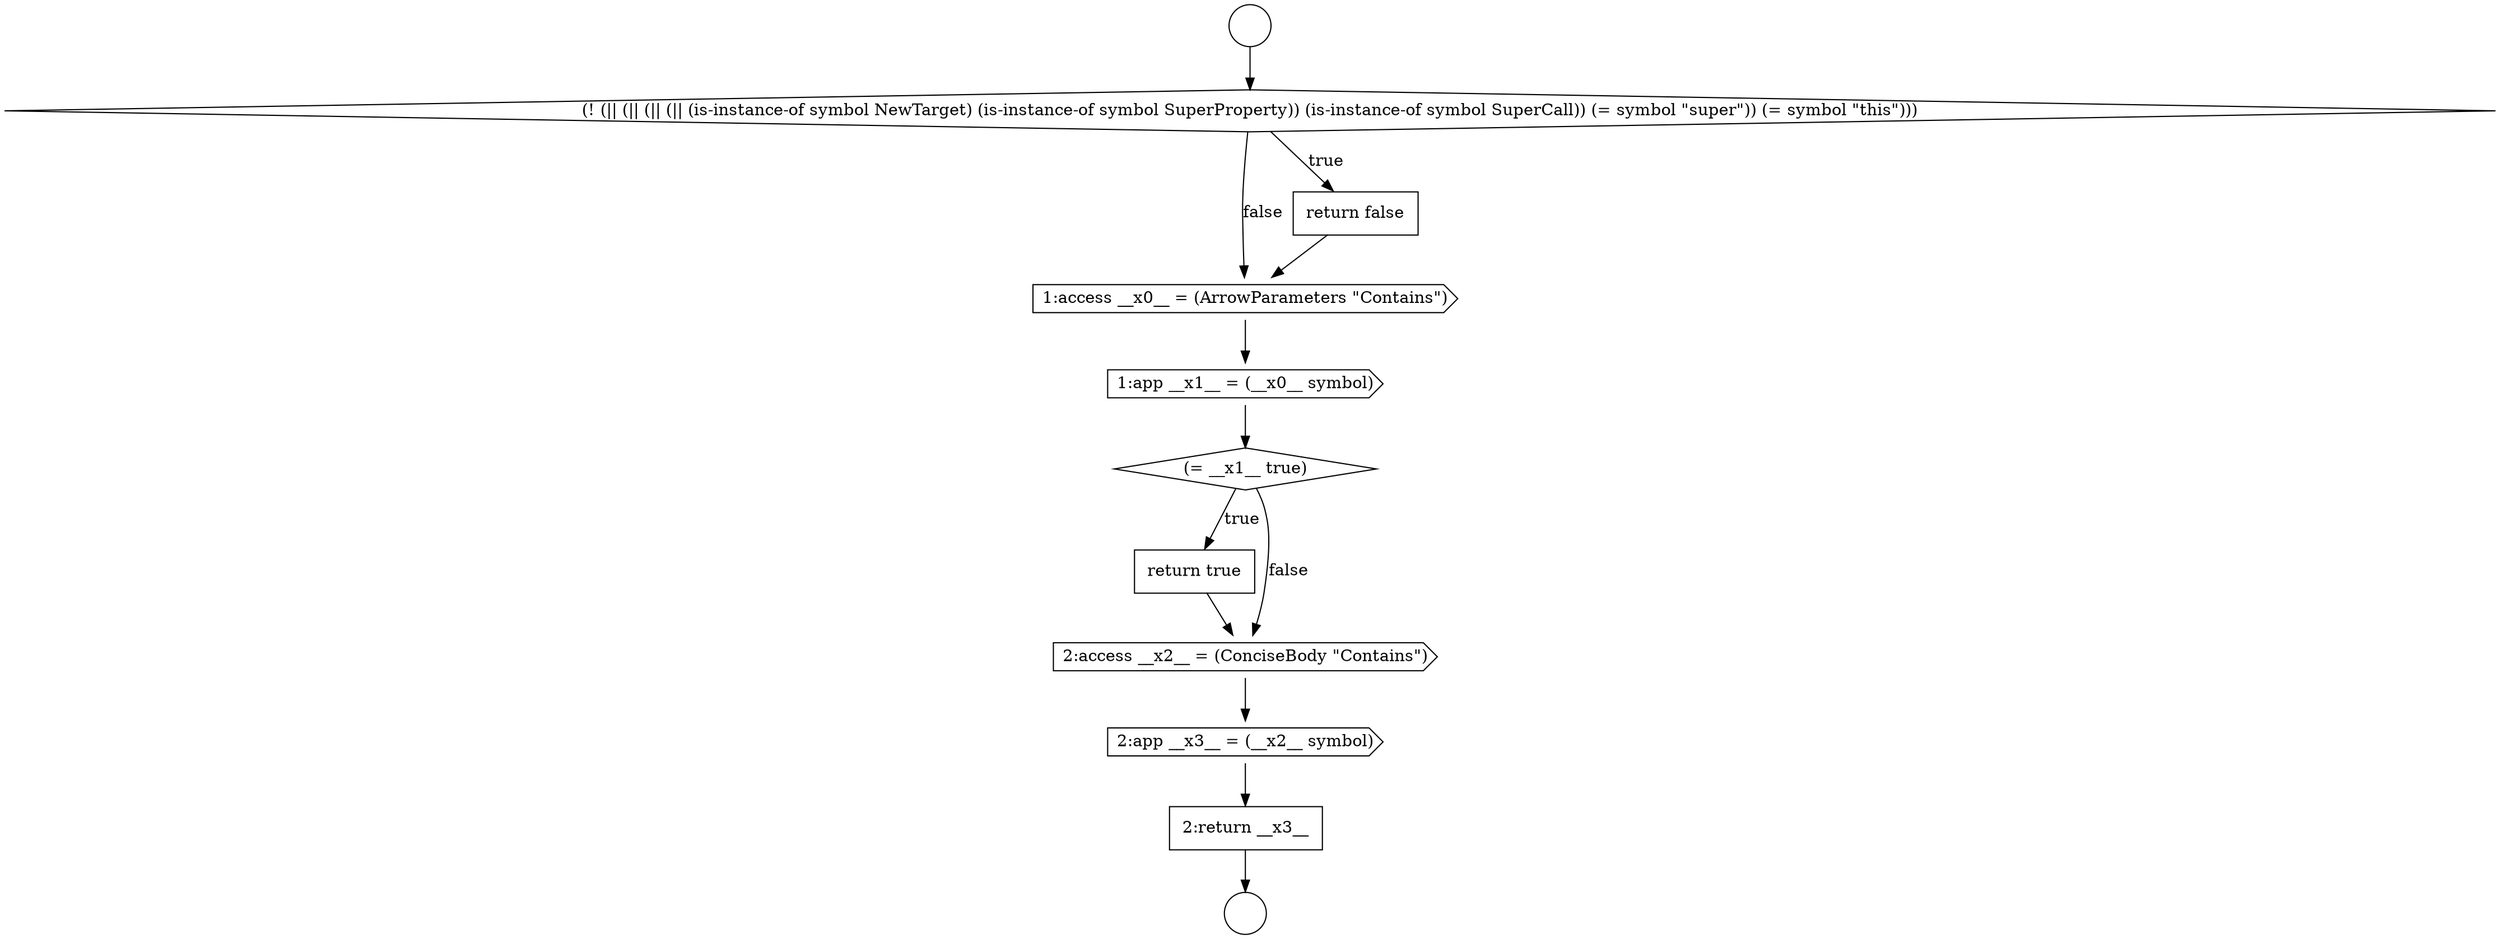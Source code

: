 digraph {
  node9241 [shape=diamond, label=<<font color="black">(! (|| (|| (|| (|| (is-instance-of symbol NewTarget) (is-instance-of symbol SuperProperty)) (is-instance-of symbol SuperCall)) (= symbol &quot;super&quot;)) (= symbol &quot;this&quot;)))</font>> color="black" fillcolor="white" style=filled]
  node9246 [shape=none, margin=0, label=<<font color="black">
    <table border="0" cellborder="1" cellspacing="0" cellpadding="10">
      <tr><td align="left">return true</td></tr>
    </table>
  </font>> color="black" fillcolor="white" style=filled]
  node9240 [shape=circle label=" " color="black" fillcolor="white" style=filled]
  node9248 [shape=cds, label=<<font color="black">2:app __x3__ = (__x2__ symbol)</font>> color="black" fillcolor="white" style=filled]
  node9243 [shape=cds, label=<<font color="black">1:access __x0__ = (ArrowParameters &quot;Contains&quot;)</font>> color="black" fillcolor="white" style=filled]
  node9249 [shape=none, margin=0, label=<<font color="black">
    <table border="0" cellborder="1" cellspacing="0" cellpadding="10">
      <tr><td align="left">2:return __x3__</td></tr>
    </table>
  </font>> color="black" fillcolor="white" style=filled]
  node9239 [shape=circle label=" " color="black" fillcolor="white" style=filled]
  node9245 [shape=diamond, label=<<font color="black">(= __x1__ true)</font>> color="black" fillcolor="white" style=filled]
  node9244 [shape=cds, label=<<font color="black">1:app __x1__ = (__x0__ symbol)</font>> color="black" fillcolor="white" style=filled]
  node9247 [shape=cds, label=<<font color="black">2:access __x2__ = (ConciseBody &quot;Contains&quot;)</font>> color="black" fillcolor="white" style=filled]
  node9242 [shape=none, margin=0, label=<<font color="black">
    <table border="0" cellborder="1" cellspacing="0" cellpadding="10">
      <tr><td align="left">return false</td></tr>
    </table>
  </font>> color="black" fillcolor="white" style=filled]
  node9245 -> node9246 [label=<<font color="black">true</font>> color="black"]
  node9245 -> node9247 [label=<<font color="black">false</font>> color="black"]
  node9247 -> node9248 [ color="black"]
  node9244 -> node9245 [ color="black"]
  node9241 -> node9242 [label=<<font color="black">true</font>> color="black"]
  node9241 -> node9243 [label=<<font color="black">false</font>> color="black"]
  node9239 -> node9241 [ color="black"]
  node9242 -> node9243 [ color="black"]
  node9249 -> node9240 [ color="black"]
  node9248 -> node9249 [ color="black"]
  node9243 -> node9244 [ color="black"]
  node9246 -> node9247 [ color="black"]
}
